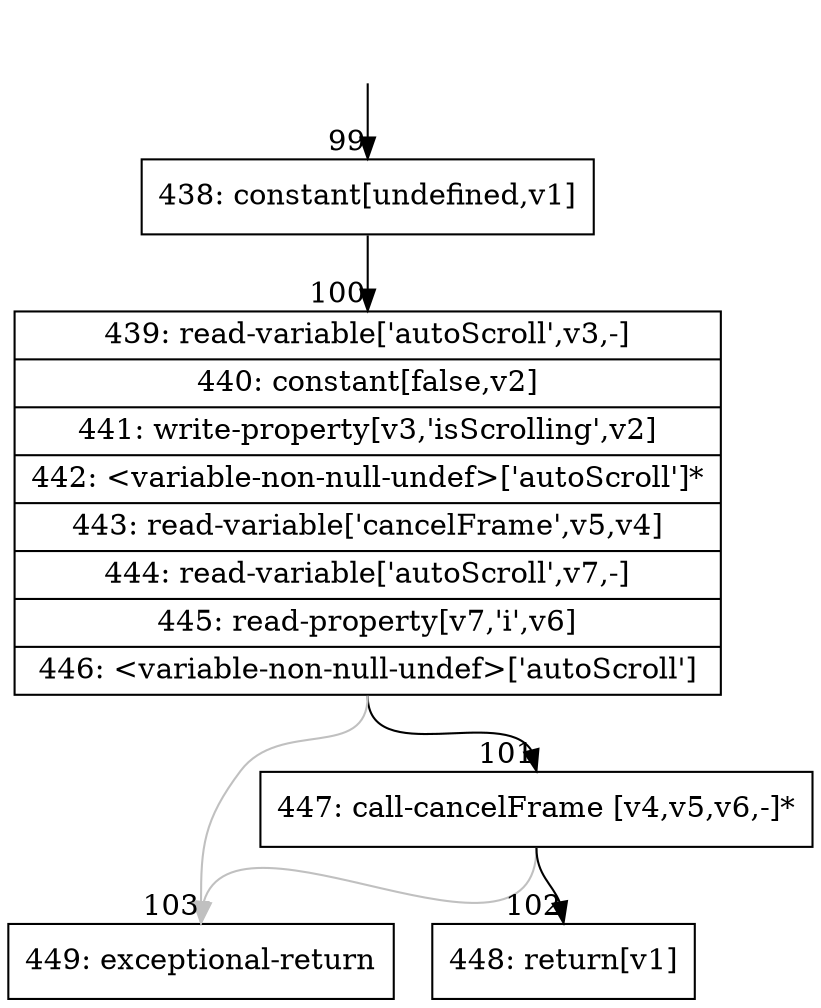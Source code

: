digraph {
rankdir="TD"
BB_entry7[shape=none,label=""];
BB_entry7 -> BB99 [tailport=s, headport=n, headlabel="    99"]
BB99 [shape=record label="{438: constant[undefined,v1]}" ] 
BB99 -> BB100 [tailport=s, headport=n, headlabel="      100"]
BB100 [shape=record label="{439: read-variable['autoScroll',v3,-]|440: constant[false,v2]|441: write-property[v3,'isScrolling',v2]|442: \<variable-non-null-undef\>['autoScroll']*|443: read-variable['cancelFrame',v5,v4]|444: read-variable['autoScroll',v7,-]|445: read-property[v7,'i',v6]|446: \<variable-non-null-undef\>['autoScroll']}" ] 
BB100 -> BB101 [tailport=s, headport=n, headlabel="      101"]
BB100 -> BB103 [tailport=s, headport=n, color=gray, headlabel="      103"]
BB101 [shape=record label="{447: call-cancelFrame [v4,v5,v6,-]*}" ] 
BB101 -> BB102 [tailport=s, headport=n, headlabel="      102"]
BB101 -> BB103 [tailport=s, headport=n, color=gray]
BB102 [shape=record label="{448: return[v1]}" ] 
BB103 [shape=record label="{449: exceptional-return}" ] 
//#$~ 270
}
